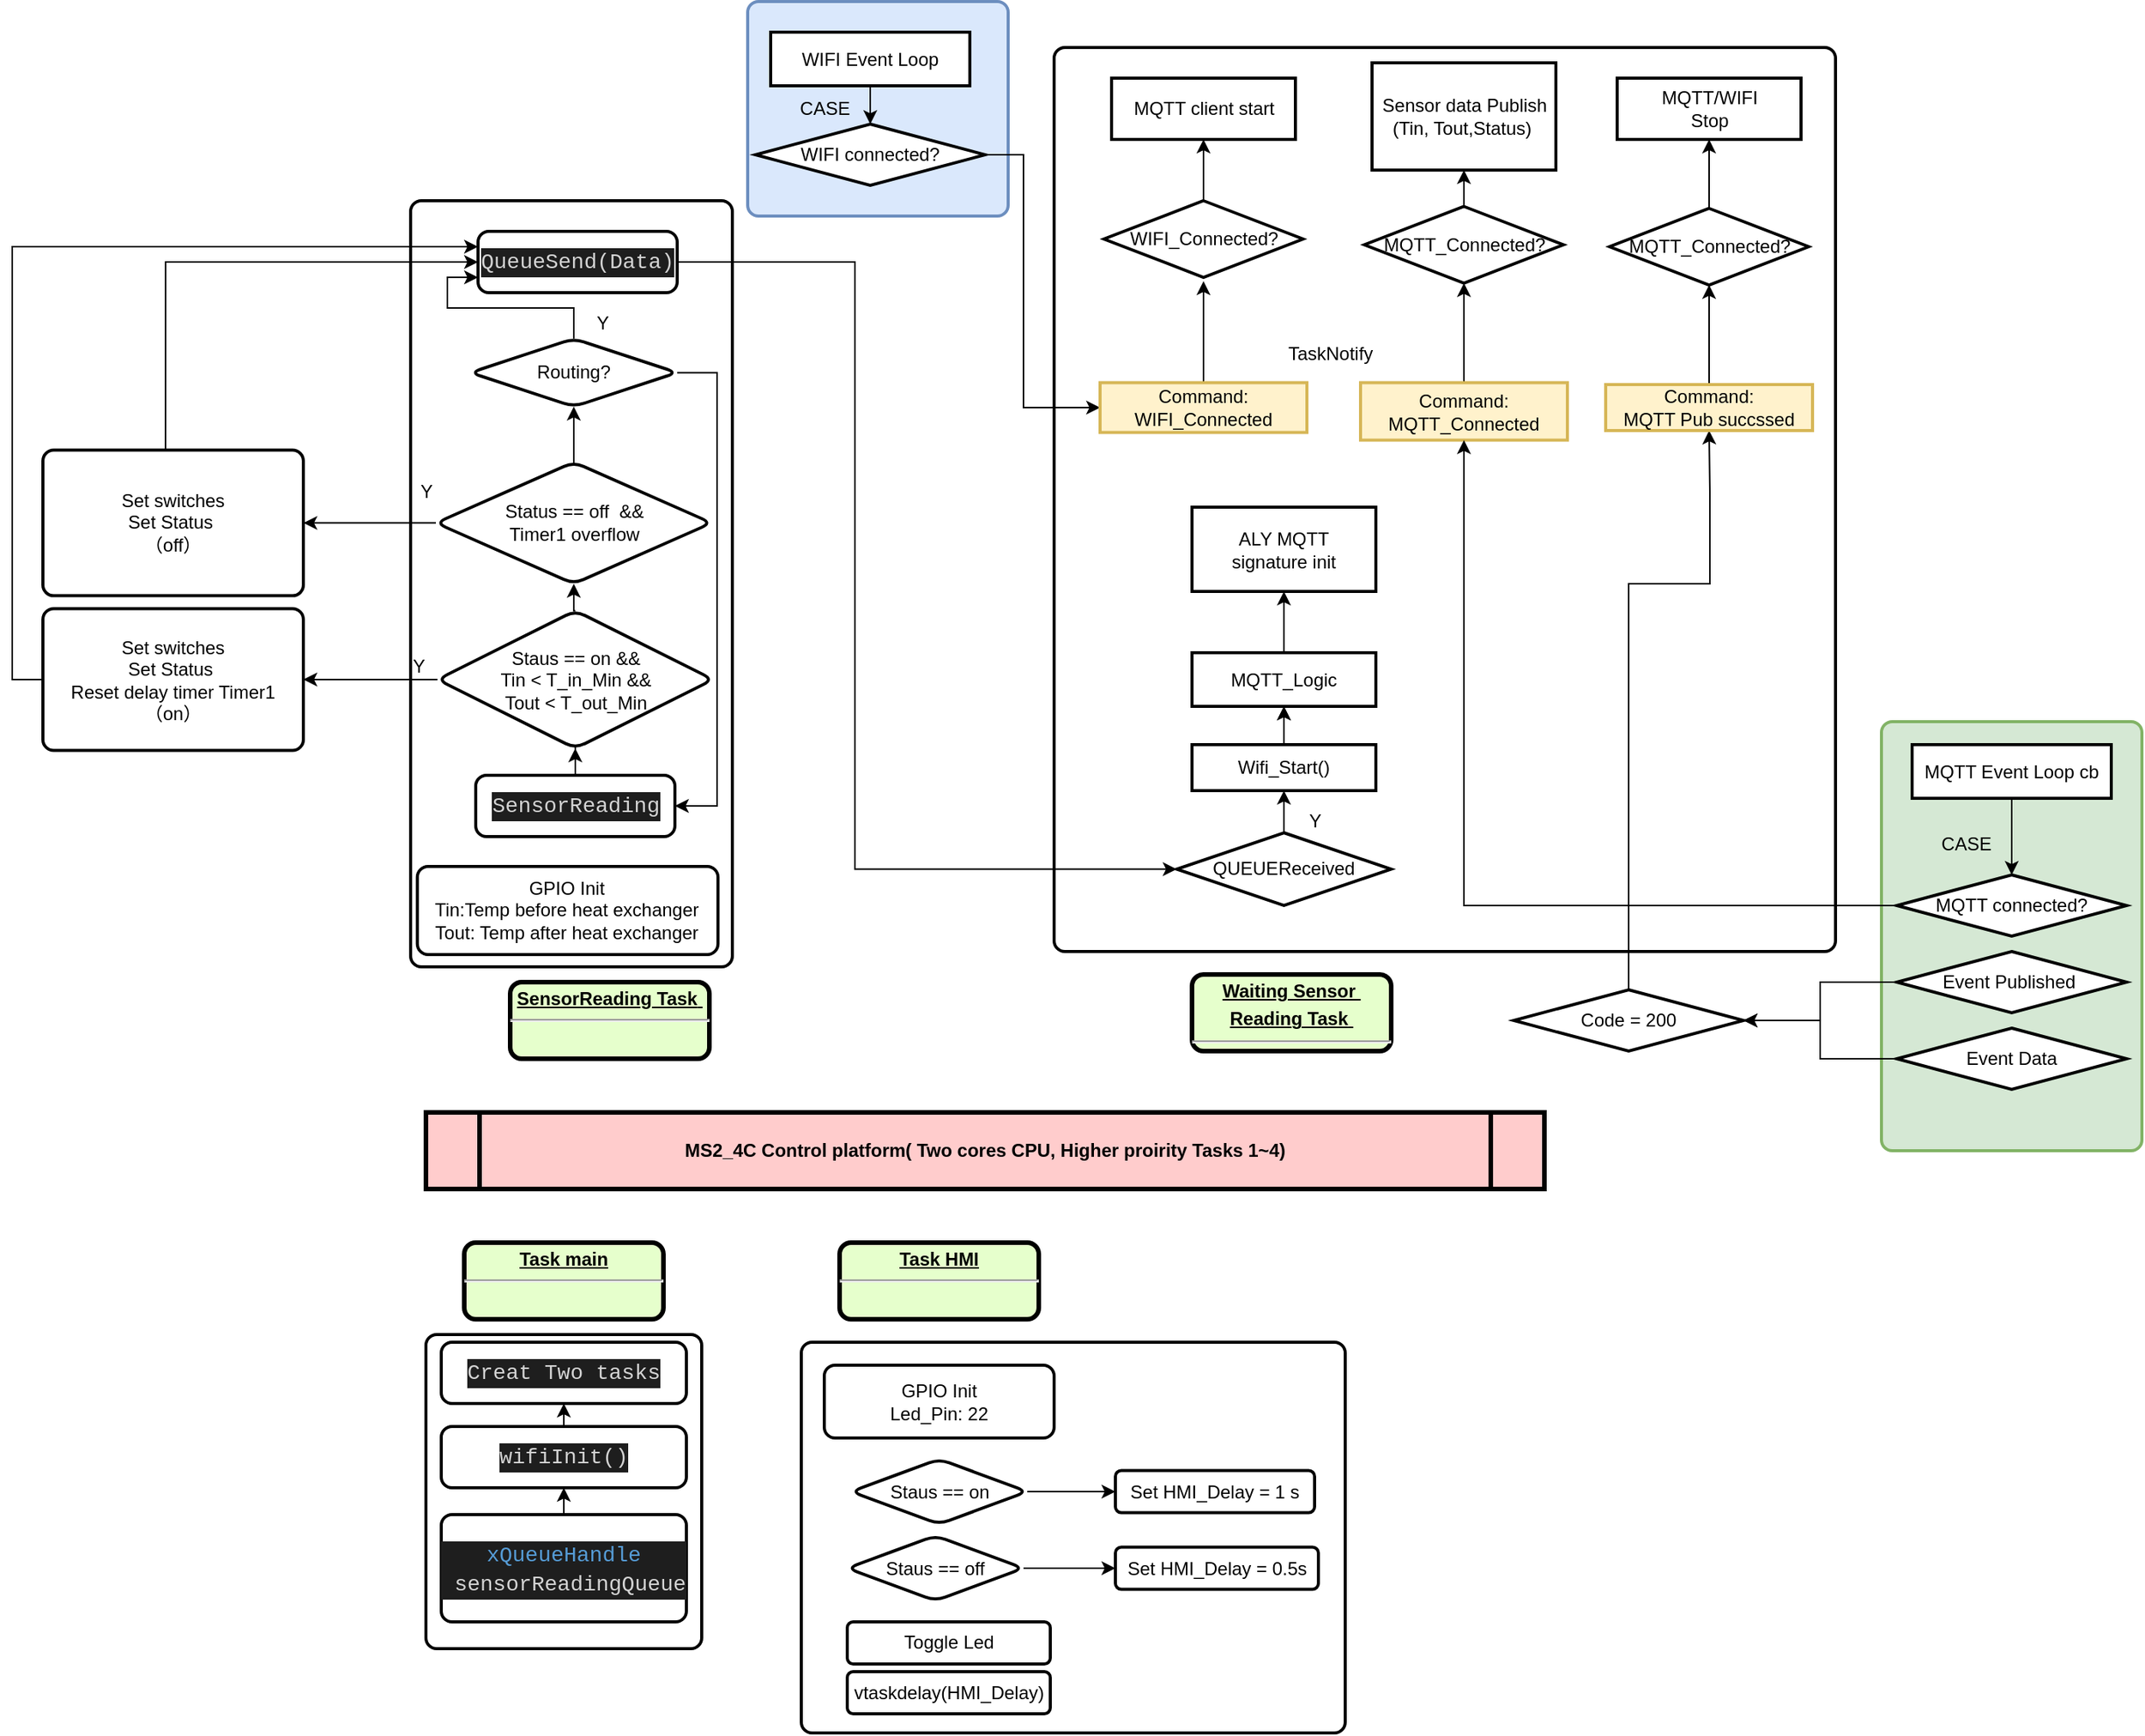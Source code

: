 <mxfile version="13.10.3" type="github">
  <diagram id="aIBNMCLB5vegAtX76ae7" name="Page-1">
    <mxGraphModel dx="2249" dy="794" grid="1" gridSize="10" guides="1" tooltips="1" connect="1" arrows="1" fold="1" page="1" pageScale="1" pageWidth="827" pageHeight="1169" math="0" shadow="0">
      <root>
        <mxCell id="0" />
        <mxCell id="1" parent="0" />
        <mxCell id="1z75fBFgBHhC1uhvndQV-83" value="" style="rounded=1;whiteSpace=wrap;html=1;absoluteArcSize=1;arcSize=14;strokeWidth=2;" parent="1" vertex="1">
          <mxGeometry x="240" y="150" width="210" height="500" as="geometry" />
        </mxCell>
        <mxCell id="1z75fBFgBHhC1uhvndQV-82" value="" style="rounded=1;whiteSpace=wrap;html=1;absoluteArcSize=1;arcSize=14;strokeWidth=2;" parent="1" vertex="1">
          <mxGeometry x="250" y="890" width="180" height="205" as="geometry" />
        </mxCell>
        <mxCell id="1z75fBFgBHhC1uhvndQV-54" value="" style="rounded=1;whiteSpace=wrap;html=1;absoluteArcSize=1;arcSize=14;strokeWidth=2;" parent="1" vertex="1">
          <mxGeometry x="660" y="50" width="510" height="590" as="geometry" />
        </mxCell>
        <mxCell id="1z75fBFgBHhC1uhvndQV-52" value="" style="rounded=1;whiteSpace=wrap;html=1;absoluteArcSize=1;arcSize=14;strokeWidth=2;fillColor=#d5e8d4;strokeColor=#82b366;" parent="1" vertex="1">
          <mxGeometry x="1200" y="490" width="170" height="280" as="geometry" />
        </mxCell>
        <mxCell id="1z75fBFgBHhC1uhvndQV-47" value="" style="rounded=1;whiteSpace=wrap;html=1;absoluteArcSize=1;arcSize=14;strokeWidth=2;fillColor=#dae8fc;strokeColor=#6c8ebf;" parent="1" vertex="1">
          <mxGeometry x="460" y="20" width="170" height="140" as="geometry" />
        </mxCell>
        <mxCell id="1z75fBFgBHhC1uhvndQV-1" value="MS2_4C Control platform( Two cores CPU, Higher proirity Tasks 1~4)" style="shape=process;whiteSpace=wrap;align=center;verticalAlign=middle;size=0.048;fontStyle=1;strokeWidth=3;fillColor=#FFCCCC" parent="1" vertex="1">
          <mxGeometry x="250" y="745" width="730" height="50" as="geometry" />
        </mxCell>
        <mxCell id="1z75fBFgBHhC1uhvndQV-2" value="&lt;p style=&quot;margin: 0px ; margin-top: 4px ; text-align: center ; text-decoration: underline&quot;&gt;&lt;strong&gt;&lt;strong&gt;Task&lt;/strong&gt;&amp;nbsp;main&lt;br&gt;&lt;/strong&gt;&lt;/p&gt;&lt;hr&gt;&lt;p style=&quot;margin: 0px ; margin-left: 8px&quot;&gt;&lt;br&gt;&lt;/p&gt;" style="verticalAlign=middle;align=center;overflow=fill;fontSize=12;fontFamily=Helvetica;html=1;rounded=1;fontStyle=1;strokeWidth=3;fillColor=#E6FFCC" parent="1" vertex="1">
          <mxGeometry x="275" y="830" width="130" height="50" as="geometry" />
        </mxCell>
        <mxCell id="1z75fBFgBHhC1uhvndQV-80" value="" style="edgeStyle=orthogonalEdgeStyle;rounded=0;orthogonalLoop=1;jettySize=auto;html=1;" parent="1" source="1z75fBFgBHhC1uhvndQV-3" target="1z75fBFgBHhC1uhvndQV-4" edge="1">
          <mxGeometry relative="1" as="geometry" />
        </mxCell>
        <mxCell id="1z75fBFgBHhC1uhvndQV-3" value="&lt;div style=&quot;color: rgb(212 , 212 , 212) ; background-color: rgb(30 , 30 , 30) ; font-family: &amp;#34;consolas&amp;#34; , &amp;#34;courier new&amp;#34; , monospace ; font-size: 14px ; line-height: 19px&quot;&gt;&lt;span style=&quot;color: #569cd6&quot;&gt;xQueueHandle&lt;/span&gt;&lt;/div&gt;&lt;div style=&quot;color: rgb(212 , 212 , 212) ; background-color: rgb(30 , 30 , 30) ; font-family: &amp;#34;consolas&amp;#34; , &amp;#34;courier new&amp;#34; , monospace ; font-size: 14px ; line-height: 19px&quot;&gt;&amp;nbsp;sensorReadingQueue&lt;/div&gt;" style="rounded=1;whiteSpace=wrap;html=1;absoluteArcSize=1;arcSize=14;strokeWidth=2;" parent="1" vertex="1">
          <mxGeometry x="260" y="1007.5" width="160" height="70" as="geometry" />
        </mxCell>
        <mxCell id="qpSUApoE_brRs-mtpVLS-2" value="" style="edgeStyle=orthogonalEdgeStyle;rounded=0;orthogonalLoop=1;jettySize=auto;html=1;" edge="1" parent="1" source="1z75fBFgBHhC1uhvndQV-4" target="qpSUApoE_brRs-mtpVLS-1">
          <mxGeometry relative="1" as="geometry" />
        </mxCell>
        <mxCell id="1z75fBFgBHhC1uhvndQV-4" value="&lt;div style=&quot;color: rgb(212 , 212 , 212) ; background-color: rgb(30 , 30 , 30) ; font-family: &amp;#34;consolas&amp;#34; , &amp;#34;courier new&amp;#34; , monospace ; font-size: 14px ; line-height: 19px&quot;&gt;wifiInit()&lt;/div&gt;" style="rounded=1;whiteSpace=wrap;html=1;absoluteArcSize=1;arcSize=14;strokeWidth=2;" parent="1" vertex="1">
          <mxGeometry x="260" y="950" width="160" height="40" as="geometry" />
        </mxCell>
        <mxCell id="qpSUApoE_brRs-mtpVLS-4" value="" style="edgeStyle=orthogonalEdgeStyle;rounded=0;orthogonalLoop=1;jettySize=auto;html=1;" edge="1" parent="1" source="1z75fBFgBHhC1uhvndQV-5" target="qpSUApoE_brRs-mtpVLS-3">
          <mxGeometry relative="1" as="geometry" />
        </mxCell>
        <mxCell id="1z75fBFgBHhC1uhvndQV-5" value="&lt;div style=&quot;color: rgb(212 , 212 , 212) ; background-color: rgb(30 , 30 , 30) ; font-family: &amp;#34;consolas&amp;#34; , &amp;#34;courier new&amp;#34; , monospace ; font-size: 14px ; line-height: 19px&quot;&gt;&lt;span style=&quot;font-family: &amp;#34;consolas&amp;#34; , &amp;#34;courier new&amp;#34; , monospace&quot;&gt;SensorReading&lt;/span&gt;&lt;/div&gt;" style="rounded=1;whiteSpace=wrap;html=1;absoluteArcSize=1;arcSize=14;strokeWidth=2;" parent="1" vertex="1">
          <mxGeometry x="282.5" y="525" width="130" height="40" as="geometry" />
        </mxCell>
        <mxCell id="1z75fBFgBHhC1uhvndQV-7" value="&lt;p style=&quot;margin: 0px ; margin-top: 4px ; text-align: center ; text-decoration: underline&quot;&gt;&lt;strong&gt;&lt;strong&gt;SensorReading Task&lt;/strong&gt;&amp;nbsp;&lt;br&gt;&lt;/strong&gt;&lt;/p&gt;&lt;hr&gt;&lt;p style=&quot;margin: 0px ; margin-left: 8px&quot;&gt;&lt;br&gt;&lt;/p&gt;" style="verticalAlign=middle;align=center;overflow=fill;fontSize=12;fontFamily=Helvetica;html=1;rounded=1;fontStyle=1;strokeWidth=3;fillColor=#E6FFCC" parent="1" vertex="1">
          <mxGeometry x="305" y="660" width="130" height="50" as="geometry" />
        </mxCell>
        <mxCell id="1z75fBFgBHhC1uhvndQV-81" value="" style="edgeStyle=orthogonalEdgeStyle;rounded=0;orthogonalLoop=1;jettySize=auto;html=1;entryX=0;entryY=0.5;entryDx=0;entryDy=0;entryPerimeter=0;exitX=1;exitY=0.5;exitDx=0;exitDy=0;" parent="1" source="1z75fBFgBHhC1uhvndQV-8" target="1z75fBFgBHhC1uhvndQV-10" edge="1">
          <mxGeometry relative="1" as="geometry">
            <Array as="points">
              <mxPoint x="530" y="190" />
              <mxPoint x="530" y="586" />
            </Array>
          </mxGeometry>
        </mxCell>
        <mxCell id="1z75fBFgBHhC1uhvndQV-8" value="&lt;div style=&quot;color: rgb(212 , 212 , 212) ; background-color: rgb(30 , 30 , 30) ; font-family: &amp;#34;consolas&amp;#34; , &amp;#34;courier new&amp;#34; , monospace ; font-size: 14px ; line-height: 19px&quot;&gt;&lt;span style=&quot;font-family: &amp;#34;consolas&amp;#34; , &amp;#34;courier new&amp;#34; , monospace&quot;&gt;QueueSend(Data)&lt;/span&gt;&lt;/div&gt;" style="rounded=1;whiteSpace=wrap;html=1;absoluteArcSize=1;arcSize=14;strokeWidth=2;" parent="1" vertex="1">
          <mxGeometry x="284" y="170" width="130" height="40" as="geometry" />
        </mxCell>
        <mxCell id="1z75fBFgBHhC1uhvndQV-9" value="&lt;p style=&quot;margin: 0px ; margin-top: 4px ; text-align: center ; text-decoration: underline&quot;&gt;&lt;strong&gt;&lt;strong&gt;Waiting Sensor&amp;nbsp;&lt;/strong&gt;&lt;/strong&gt;&lt;/p&gt;&lt;p style=&quot;margin: 0px ; margin-top: 4px ; text-align: center ; text-decoration: underline&quot;&gt;&lt;strong&gt;&lt;strong&gt;Reading Task&lt;/strong&gt;&amp;nbsp;&lt;br&gt;&lt;/strong&gt;&lt;/p&gt;&lt;hr&gt;&lt;p style=&quot;margin: 0px ; margin-left: 8px&quot;&gt;&lt;br&gt;&lt;/p&gt;" style="verticalAlign=middle;align=center;overflow=fill;fontSize=12;fontFamily=Helvetica;html=1;rounded=1;fontStyle=1;strokeWidth=3;fillColor=#E6FFCC" parent="1" vertex="1">
          <mxGeometry x="750" y="655" width="130" height="50" as="geometry" />
        </mxCell>
        <mxCell id="1z75fBFgBHhC1uhvndQV-12" value="" style="edgeStyle=orthogonalEdgeStyle;rounded=0;orthogonalLoop=1;jettySize=auto;html=1;" parent="1" source="1z75fBFgBHhC1uhvndQV-10" target="1z75fBFgBHhC1uhvndQV-11" edge="1">
          <mxGeometry relative="1" as="geometry" />
        </mxCell>
        <mxCell id="1z75fBFgBHhC1uhvndQV-32" value="" style="edgeStyle=orthogonalEdgeStyle;rounded=0;orthogonalLoop=1;jettySize=auto;html=1;" parent="1" source="1z75fBFgBHhC1uhvndQV-10" target="1z75fBFgBHhC1uhvndQV-13" edge="1">
          <mxGeometry relative="1" as="geometry" />
        </mxCell>
        <mxCell id="1z75fBFgBHhC1uhvndQV-10" value="QUEUEReceived" style="strokeWidth=2;html=1;shape=mxgraph.flowchart.decision;whiteSpace=wrap;" parent="1" vertex="1">
          <mxGeometry x="740" y="562.5" width="140" height="47.5" as="geometry" />
        </mxCell>
        <mxCell id="1z75fBFgBHhC1uhvndQV-14" value="" style="edgeStyle=orthogonalEdgeStyle;rounded=0;orthogonalLoop=1;jettySize=auto;html=1;" parent="1" source="1z75fBFgBHhC1uhvndQV-11" target="1z75fBFgBHhC1uhvndQV-13" edge="1">
          <mxGeometry relative="1" as="geometry" />
        </mxCell>
        <mxCell id="1z75fBFgBHhC1uhvndQV-18" value="" style="edgeStyle=orthogonalEdgeStyle;rounded=0;orthogonalLoop=1;jettySize=auto;html=1;exitX=1;exitY=0.5;exitDx=0;exitDy=0;" parent="1" source="1z75fBFgBHhC1uhvndQV-46" target="1z75fBFgBHhC1uhvndQV-17" edge="1">
          <mxGeometry relative="1" as="geometry">
            <Array as="points">
              <mxPoint x="640" y="120" />
              <mxPoint x="640" y="285" />
            </Array>
          </mxGeometry>
        </mxCell>
        <mxCell id="1z75fBFgBHhC1uhvndQV-11" value="Wifi_Start()" style="whiteSpace=wrap;html=1;strokeWidth=2;" parent="1" vertex="1">
          <mxGeometry x="750" y="505" width="120" height="30" as="geometry" />
        </mxCell>
        <mxCell id="1z75fBFgBHhC1uhvndQV-62" value="" style="edgeStyle=orthogonalEdgeStyle;rounded=0;orthogonalLoop=1;jettySize=auto;html=1;" parent="1" source="1z75fBFgBHhC1uhvndQV-13" target="1z75fBFgBHhC1uhvndQV-15" edge="1">
          <mxGeometry relative="1" as="geometry" />
        </mxCell>
        <mxCell id="1z75fBFgBHhC1uhvndQV-13" value="MQTT_Logic" style="whiteSpace=wrap;html=1;strokeWidth=2;" parent="1" vertex="1">
          <mxGeometry x="750" y="445" width="120" height="35" as="geometry" />
        </mxCell>
        <mxCell id="1z75fBFgBHhC1uhvndQV-15" value="ALY MQTT &lt;br&gt;signature init" style="whiteSpace=wrap;html=1;strokeWidth=2;" parent="1" vertex="1">
          <mxGeometry x="750" y="350" width="120" height="55" as="geometry" />
        </mxCell>
        <mxCell id="1z75fBFgBHhC1uhvndQV-61" value="" style="edgeStyle=orthogonalEdgeStyle;rounded=0;orthogonalLoop=1;jettySize=auto;html=1;" parent="1" source="1z75fBFgBHhC1uhvndQV-17" edge="1">
          <mxGeometry relative="1" as="geometry">
            <mxPoint x="757.5" y="202.5" as="targetPoint" />
          </mxGeometry>
        </mxCell>
        <mxCell id="1z75fBFgBHhC1uhvndQV-17" value="Command:&lt;br&gt;WIFI_Connected" style="whiteSpace=wrap;html=1;strokeWidth=2;fillColor=#fff2cc;strokeColor=#d6b656;" parent="1" vertex="1">
          <mxGeometry x="690" y="268.75" width="135" height="32.5" as="geometry" />
        </mxCell>
        <mxCell id="1z75fBFgBHhC1uhvndQV-22" value="" style="edgeStyle=orthogonalEdgeStyle;rounded=0;orthogonalLoop=1;jettySize=auto;html=1;" parent="1" source="1z75fBFgBHhC1uhvndQV-19" target="1z75fBFgBHhC1uhvndQV-21" edge="1">
          <mxGeometry relative="1" as="geometry" />
        </mxCell>
        <mxCell id="1z75fBFgBHhC1uhvndQV-19" value="WIFI_Connected?" style="rhombus;whiteSpace=wrap;html=1;strokeWidth=2;" parent="1" vertex="1">
          <mxGeometry x="692.5" y="150" width="130" height="50" as="geometry" />
        </mxCell>
        <mxCell id="1z75fBFgBHhC1uhvndQV-21" value="MQTT client start" style="whiteSpace=wrap;html=1;strokeWidth=2;" parent="1" vertex="1">
          <mxGeometry x="697.5" y="70" width="120" height="40" as="geometry" />
        </mxCell>
        <mxCell id="1z75fBFgBHhC1uhvndQV-65" value="" style="edgeStyle=orthogonalEdgeStyle;rounded=0;orthogonalLoop=1;jettySize=auto;html=1;entryX=0.5;entryY=1;entryDx=0;entryDy=0;" parent="1" source="1z75fBFgBHhC1uhvndQV-23" target="1z75fBFgBHhC1uhvndQV-67" edge="1">
          <mxGeometry relative="1" as="geometry" />
        </mxCell>
        <mxCell id="1z75fBFgBHhC1uhvndQV-23" value="Command:&lt;br&gt;MQTT_Connected" style="whiteSpace=wrap;html=1;strokeWidth=2;fillColor=#fff2cc;strokeColor=#d6b656;" parent="1" vertex="1">
          <mxGeometry x="860" y="268.75" width="135" height="37.5" as="geometry" />
        </mxCell>
        <mxCell id="1z75fBFgBHhC1uhvndQV-30" value="" style="edgeStyle=orthogonalEdgeStyle;rounded=0;orthogonalLoop=1;jettySize=auto;html=1;" parent="1" source="1z75fBFgBHhC1uhvndQV-25" target="1z75fBFgBHhC1uhvndQV-29" edge="1">
          <mxGeometry relative="1" as="geometry" />
        </mxCell>
        <mxCell id="1z75fBFgBHhC1uhvndQV-25" value="MQTT Event Loop cb" style="whiteSpace=wrap;html=1;strokeWidth=2;" parent="1" vertex="1">
          <mxGeometry x="1220" y="505" width="130" height="35" as="geometry" />
        </mxCell>
        <mxCell id="1z75fBFgBHhC1uhvndQV-64" value="" style="edgeStyle=orthogonalEdgeStyle;rounded=0;orthogonalLoop=1;jettySize=auto;html=1;entryX=0.5;entryY=1;entryDx=0;entryDy=0;" parent="1" source="1z75fBFgBHhC1uhvndQV-29" target="1z75fBFgBHhC1uhvndQV-23" edge="1">
          <mxGeometry relative="1" as="geometry">
            <mxPoint x="1085.0" y="607.5" as="targetPoint" />
          </mxGeometry>
        </mxCell>
        <mxCell id="1z75fBFgBHhC1uhvndQV-29" value="MQTT connected?" style="rhombus;whiteSpace=wrap;html=1;strokeWidth=2;" parent="1" vertex="1">
          <mxGeometry x="1210" y="590" width="150" height="40" as="geometry" />
        </mxCell>
        <mxCell id="1z75fBFgBHhC1uhvndQV-33" value="Y" style="text;html=1;align=center;verticalAlign=middle;resizable=0;points=[];autosize=1;" parent="1" vertex="1">
          <mxGeometry x="820" y="545" width="20" height="20" as="geometry" />
        </mxCell>
        <mxCell id="1z75fBFgBHhC1uhvndQV-35" value="Sensor data Publish&lt;br&gt;(Tin, Tout,Status)&amp;nbsp;" style="whiteSpace=wrap;html=1;strokeWidth=2;" parent="1" vertex="1">
          <mxGeometry x="867.5" y="60" width="120" height="70" as="geometry" />
        </mxCell>
        <mxCell id="1z75fBFgBHhC1uhvndQV-66" value="" style="edgeStyle=orthogonalEdgeStyle;rounded=0;orthogonalLoop=1;jettySize=auto;html=1;entryX=1;entryY=0.5;entryDx=0;entryDy=0;" parent="1" source="1z75fBFgBHhC1uhvndQV-37" target="1z75fBFgBHhC1uhvndQV-39" edge="1">
          <mxGeometry relative="1" as="geometry">
            <mxPoint x="1130" y="707" as="targetPoint" />
          </mxGeometry>
        </mxCell>
        <mxCell id="1z75fBFgBHhC1uhvndQV-37" value="Event Published&amp;nbsp;" style="rhombus;whiteSpace=wrap;html=1;strokeWidth=2;" parent="1" vertex="1">
          <mxGeometry x="1210" y="640" width="150" height="40" as="geometry" />
        </mxCell>
        <mxCell id="1z75fBFgBHhC1uhvndQV-40" value="" style="edgeStyle=orthogonalEdgeStyle;rounded=0;orthogonalLoop=1;jettySize=auto;html=1;" parent="1" source="1z75fBFgBHhC1uhvndQV-38" target="1z75fBFgBHhC1uhvndQV-39" edge="1">
          <mxGeometry relative="1" as="geometry" />
        </mxCell>
        <mxCell id="1z75fBFgBHhC1uhvndQV-38" value="Event Data" style="rhombus;whiteSpace=wrap;html=1;strokeWidth=2;" parent="1" vertex="1">
          <mxGeometry x="1210" y="690" width="150" height="40" as="geometry" />
        </mxCell>
        <mxCell id="1z75fBFgBHhC1uhvndQV-44" value="" style="edgeStyle=orthogonalEdgeStyle;rounded=0;orthogonalLoop=1;jettySize=auto;html=1;entryX=0.5;entryY=1;entryDx=0;entryDy=0;" parent="1" source="1z75fBFgBHhC1uhvndQV-39" target="1z75fBFgBHhC1uhvndQV-43" edge="1">
          <mxGeometry relative="1" as="geometry">
            <Array as="points">
              <mxPoint x="1035" y="400" />
              <mxPoint x="1088" y="400" />
              <mxPoint x="1088" y="340" />
            </Array>
          </mxGeometry>
        </mxCell>
        <mxCell id="1z75fBFgBHhC1uhvndQV-39" value="Code = 200" style="rhombus;whiteSpace=wrap;html=1;strokeWidth=2;" parent="1" vertex="1">
          <mxGeometry x="960" y="665" width="150" height="40" as="geometry" />
        </mxCell>
        <mxCell id="1z75fBFgBHhC1uhvndQV-70" value="" style="edgeStyle=orthogonalEdgeStyle;rounded=0;orthogonalLoop=1;jettySize=auto;html=1;" parent="1" source="1z75fBFgBHhC1uhvndQV-43" target="1z75fBFgBHhC1uhvndQV-69" edge="1">
          <mxGeometry relative="1" as="geometry" />
        </mxCell>
        <mxCell id="1z75fBFgBHhC1uhvndQV-43" value="Command:&lt;br&gt;MQTT Pub succssed" style="whiteSpace=wrap;html=1;strokeWidth=2;fillColor=#fff2cc;strokeColor=#d6b656;" parent="1" vertex="1">
          <mxGeometry x="1020" y="270" width="135" height="30" as="geometry" />
        </mxCell>
        <mxCell id="1z75fBFgBHhC1uhvndQV-48" value="" style="edgeStyle=orthogonalEdgeStyle;rounded=0;orthogonalLoop=1;jettySize=auto;html=1;" parent="1" source="1z75fBFgBHhC1uhvndQV-45" target="1z75fBFgBHhC1uhvndQV-46" edge="1">
          <mxGeometry relative="1" as="geometry" />
        </mxCell>
        <mxCell id="1z75fBFgBHhC1uhvndQV-45" value="WIFI Event Loop" style="whiteSpace=wrap;html=1;strokeWidth=2;" parent="1" vertex="1">
          <mxGeometry x="475" y="40" width="130" height="35" as="geometry" />
        </mxCell>
        <mxCell id="1z75fBFgBHhC1uhvndQV-46" value="WIFI connected?" style="rhombus;whiteSpace=wrap;html=1;strokeWidth=2;" parent="1" vertex="1">
          <mxGeometry x="465" y="100" width="150" height="40" as="geometry" />
        </mxCell>
        <mxCell id="1z75fBFgBHhC1uhvndQV-50" value="CASE" style="text;html=1;align=center;verticalAlign=middle;resizable=0;points=[];autosize=1;" parent="1" vertex="1">
          <mxGeometry x="485" y="80" width="50" height="20" as="geometry" />
        </mxCell>
        <mxCell id="1z75fBFgBHhC1uhvndQV-51" value="CASE" style="text;html=1;align=center;verticalAlign=middle;resizable=0;points=[];autosize=1;" parent="1" vertex="1">
          <mxGeometry x="1230" y="560" width="50" height="20" as="geometry" />
        </mxCell>
        <mxCell id="1z75fBFgBHhC1uhvndQV-55" value="TaskNotify" style="text;html=1;align=center;verticalAlign=middle;resizable=0;points=[];autosize=1;" parent="1" vertex="1">
          <mxGeometry x="805" y="240" width="70" height="20" as="geometry" />
        </mxCell>
        <mxCell id="1z75fBFgBHhC1uhvndQV-68" value="" style="edgeStyle=orthogonalEdgeStyle;rounded=0;orthogonalLoop=1;jettySize=auto;html=1;" parent="1" source="1z75fBFgBHhC1uhvndQV-67" target="1z75fBFgBHhC1uhvndQV-35" edge="1">
          <mxGeometry relative="1" as="geometry" />
        </mxCell>
        <mxCell id="1z75fBFgBHhC1uhvndQV-67" value="MQTT_Connected?" style="rhombus;whiteSpace=wrap;html=1;strokeWidth=2;" parent="1" vertex="1">
          <mxGeometry x="862.5" y="153.75" width="130" height="50" as="geometry" />
        </mxCell>
        <mxCell id="1z75fBFgBHhC1uhvndQV-72" value="" style="edgeStyle=orthogonalEdgeStyle;rounded=0;orthogonalLoop=1;jettySize=auto;html=1;" parent="1" source="1z75fBFgBHhC1uhvndQV-69" target="1z75fBFgBHhC1uhvndQV-71" edge="1">
          <mxGeometry relative="1" as="geometry" />
        </mxCell>
        <mxCell id="1z75fBFgBHhC1uhvndQV-69" value="MQTT_Connected?" style="rhombus;whiteSpace=wrap;html=1;strokeWidth=2;" parent="1" vertex="1">
          <mxGeometry x="1022.5" y="155" width="130" height="50" as="geometry" />
        </mxCell>
        <mxCell id="1z75fBFgBHhC1uhvndQV-71" value="MQTT/WIFI&lt;br&gt;Stop" style="whiteSpace=wrap;html=1;strokeWidth=2;" parent="1" vertex="1">
          <mxGeometry x="1027.5" y="70" width="120" height="40" as="geometry" />
        </mxCell>
        <mxCell id="1z75fBFgBHhC1uhvndQV-74" style="edgeStyle=orthogonalEdgeStyle;rounded=0;orthogonalLoop=1;jettySize=auto;html=1;exitX=0.5;exitY=1;exitDx=0;exitDy=0;" parent="1" source="1z75fBFgBHhC1uhvndQV-54" target="1z75fBFgBHhC1uhvndQV-54" edge="1">
          <mxGeometry relative="1" as="geometry" />
        </mxCell>
        <mxCell id="qpSUApoE_brRs-mtpVLS-1" value="&lt;div style=&quot;color: rgb(212 , 212 , 212) ; background-color: rgb(30 , 30 , 30) ; font-family: &amp;#34;consolas&amp;#34; , &amp;#34;courier new&amp;#34; , monospace ; font-size: 14px ; line-height: 19px&quot;&gt;Creat Two tasks&lt;/div&gt;" style="rounded=1;whiteSpace=wrap;html=1;absoluteArcSize=1;arcSize=14;strokeWidth=2;" vertex="1" parent="1">
          <mxGeometry x="260" y="895" width="160" height="40" as="geometry" />
        </mxCell>
        <mxCell id="qpSUApoE_brRs-mtpVLS-3" value="Staus == on &amp;amp;&amp;amp;&lt;br&gt;Tin &amp;lt; T_in_Min &amp;amp;&amp;amp;&lt;br&gt;Tout &amp;lt; T_out_Min" style="rhombus;whiteSpace=wrap;html=1;rounded=1;strokeWidth=2;arcSize=14;" vertex="1" parent="1">
          <mxGeometry x="257.5" y="417.58" width="180" height="89.84" as="geometry" />
        </mxCell>
        <mxCell id="qpSUApoE_brRs-mtpVLS-11" value="" style="edgeStyle=orthogonalEdgeStyle;rounded=0;orthogonalLoop=1;jettySize=auto;html=1;entryX=1;entryY=0.5;entryDx=0;entryDy=0;exitX=0;exitY=0.5;exitDx=0;exitDy=0;" edge="1" parent="1" source="qpSUApoE_brRs-mtpVLS-3" target="qpSUApoE_brRs-mtpVLS-12">
          <mxGeometry relative="1" as="geometry">
            <mxPoint x="280.03" y="402.2" as="sourcePoint" />
            <mxPoint x="205" y="395" as="targetPoint" />
          </mxGeometry>
        </mxCell>
        <mxCell id="qpSUApoE_brRs-mtpVLS-13" value="" style="edgeStyle=orthogonalEdgeStyle;rounded=0;orthogonalLoop=1;jettySize=auto;html=1;" edge="1" parent="1" target="qpSUApoE_brRs-mtpVLS-7">
          <mxGeometry relative="1" as="geometry">
            <mxPoint x="347.5" y="380" as="sourcePoint" />
          </mxGeometry>
        </mxCell>
        <mxCell id="qpSUApoE_brRs-mtpVLS-8" value="" style="edgeStyle=orthogonalEdgeStyle;rounded=0;orthogonalLoop=1;jettySize=auto;html=1;entryX=1;entryY=0.5;entryDx=0;entryDy=0;exitX=1;exitY=0.5;exitDx=0;exitDy=0;" edge="1" parent="1" source="qpSUApoE_brRs-mtpVLS-7" target="1z75fBFgBHhC1uhvndQV-5">
          <mxGeometry relative="1" as="geometry">
            <Array as="points">
              <mxPoint x="440" y="262" />
              <mxPoint x="440" y="545" />
            </Array>
          </mxGeometry>
        </mxCell>
        <mxCell id="qpSUApoE_brRs-mtpVLS-9" value="" style="edgeStyle=orthogonalEdgeStyle;rounded=0;orthogonalLoop=1;jettySize=auto;html=1;entryX=0;entryY=0.75;entryDx=0;entryDy=0;" edge="1" parent="1" source="qpSUApoE_brRs-mtpVLS-7" target="1z75fBFgBHhC1uhvndQV-8">
          <mxGeometry relative="1" as="geometry" />
        </mxCell>
        <mxCell id="qpSUApoE_brRs-mtpVLS-7" value="Routing?" style="rhombus;whiteSpace=wrap;html=1;rounded=1;strokeWidth=2;arcSize=14;" vertex="1" parent="1">
          <mxGeometry x="279" y="240" width="135" height="44.38" as="geometry" />
        </mxCell>
        <mxCell id="qpSUApoE_brRs-mtpVLS-26" value="" style="edgeStyle=orthogonalEdgeStyle;rounded=0;orthogonalLoop=1;jettySize=auto;html=1;entryX=0;entryY=0.25;entryDx=0;entryDy=0;exitX=0;exitY=0.5;exitDx=0;exitDy=0;" edge="1" parent="1" source="qpSUApoE_brRs-mtpVLS-12" target="1z75fBFgBHhC1uhvndQV-8">
          <mxGeometry relative="1" as="geometry">
            <mxPoint x="-70" y="170" as="targetPoint" />
          </mxGeometry>
        </mxCell>
        <mxCell id="qpSUApoE_brRs-mtpVLS-12" value="Set switches&lt;br&gt;Set Status&amp;nbsp;&lt;br&gt;Reset delay timer Timer1&lt;br&gt;（on）" style="rounded=1;whiteSpace=wrap;html=1;absoluteArcSize=1;arcSize=14;strokeWidth=2;" vertex="1" parent="1">
          <mxGeometry y="416.25" width="170" height="92.5" as="geometry" />
        </mxCell>
        <mxCell id="qpSUApoE_brRs-mtpVLS-15" value="Y" style="text;html=1;align=center;verticalAlign=middle;resizable=0;points=[];autosize=1;" vertex="1" parent="1">
          <mxGeometry x="355" y="220" width="20" height="20" as="geometry" />
        </mxCell>
        <mxCell id="qpSUApoE_brRs-mtpVLS-16" value="Y" style="text;html=1;align=center;verticalAlign=middle;resizable=0;points=[];autosize=1;" vertex="1" parent="1">
          <mxGeometry x="240" y="330" width="20" height="20" as="geometry" />
        </mxCell>
        <mxCell id="qpSUApoE_brRs-mtpVLS-17" value="Y" style="text;html=1;align=center;verticalAlign=middle;resizable=0;points=[];autosize=1;" vertex="1" parent="1">
          <mxGeometry x="235" y="443.75" width="20" height="20" as="geometry" />
        </mxCell>
        <mxCell id="qpSUApoE_brRs-mtpVLS-18" value="GPIO Init&lt;br&gt;Tin:Temp before heat exchanger&lt;br&gt;Tout: Temp after heat exchanger" style="rounded=1;whiteSpace=wrap;html=1;absoluteArcSize=1;arcSize=14;strokeWidth=2;" vertex="1" parent="1">
          <mxGeometry x="244.38" y="584.5" width="196.25" height="57.5" as="geometry" />
        </mxCell>
        <mxCell id="qpSUApoE_brRs-mtpVLS-22" value="" style="edgeStyle=orthogonalEdgeStyle;rounded=0;orthogonalLoop=1;jettySize=auto;html=1;" edge="1" parent="1" source="qpSUApoE_brRs-mtpVLS-20" target="qpSUApoE_brRs-mtpVLS-21">
          <mxGeometry relative="1" as="geometry" />
        </mxCell>
        <mxCell id="qpSUApoE_brRs-mtpVLS-20" value="Status == off&amp;nbsp; &amp;amp;&amp;amp;&lt;br&gt;Timer1 overflow" style="rhombus;whiteSpace=wrap;html=1;rounded=1;strokeWidth=2;arcSize=14;" vertex="1" parent="1">
          <mxGeometry x="256.5" y="320.62" width="180" height="79.38" as="geometry" />
        </mxCell>
        <mxCell id="qpSUApoE_brRs-mtpVLS-24" value="" style="edgeStyle=orthogonalEdgeStyle;rounded=0;orthogonalLoop=1;jettySize=auto;html=1;entryX=0;entryY=0.5;entryDx=0;entryDy=0;exitX=0.471;exitY=0;exitDx=0;exitDy=0;exitPerimeter=0;" edge="1" parent="1" source="qpSUApoE_brRs-mtpVLS-21" target="1z75fBFgBHhC1uhvndQV-8">
          <mxGeometry relative="1" as="geometry">
            <mxPoint x="85" y="202.5" as="targetPoint" />
          </mxGeometry>
        </mxCell>
        <mxCell id="qpSUApoE_brRs-mtpVLS-21" value="Set switches&lt;br&gt;Set Status&amp;nbsp;&lt;br&gt;（off）&lt;br&gt;" style="rounded=1;whiteSpace=wrap;html=1;absoluteArcSize=1;arcSize=14;strokeWidth=2;" vertex="1" parent="1">
          <mxGeometry y="312.81" width="170" height="95" as="geometry" />
        </mxCell>
        <mxCell id="qpSUApoE_brRs-mtpVLS-28" value="" style="edgeStyle=orthogonalEdgeStyle;rounded=0;orthogonalLoop=1;jettySize=auto;html=1;exitX=0.5;exitY=0;exitDx=0;exitDy=0;entryX=0.5;entryY=1;entryDx=0;entryDy=0;" edge="1" parent="1" source="qpSUApoE_brRs-mtpVLS-3" target="qpSUApoE_brRs-mtpVLS-20">
          <mxGeometry relative="1" as="geometry">
            <mxPoint x="357.5" y="390" as="sourcePoint" />
            <mxPoint x="356.5" y="294.38" as="targetPoint" />
          </mxGeometry>
        </mxCell>
        <mxCell id="qpSUApoE_brRs-mtpVLS-29" value="&lt;p style=&quot;margin: 0px ; margin-top: 4px ; text-align: center ; text-decoration: underline&quot;&gt;&lt;strong&gt;&lt;strong&gt;Task&lt;/strong&gt;&amp;nbsp;HMI&lt;br&gt;&lt;/strong&gt;&lt;/p&gt;&lt;hr&gt;&lt;p style=&quot;margin: 0px ; margin-left: 8px&quot;&gt;&lt;br&gt;&lt;/p&gt;" style="verticalAlign=middle;align=center;overflow=fill;fontSize=12;fontFamily=Helvetica;html=1;rounded=1;fontStyle=1;strokeWidth=3;fillColor=#E6FFCC" vertex="1" parent="1">
          <mxGeometry x="520" y="830" width="130" height="50" as="geometry" />
        </mxCell>
        <mxCell id="qpSUApoE_brRs-mtpVLS-30" value="" style="rounded=1;whiteSpace=wrap;html=1;absoluteArcSize=1;arcSize=14;strokeWidth=2;" vertex="1" parent="1">
          <mxGeometry x="495" y="895" width="355" height="255" as="geometry" />
        </mxCell>
        <mxCell id="qpSUApoE_brRs-mtpVLS-36" value="GPIO Init&lt;br&gt;Led_Pin: 22&lt;br&gt;" style="rounded=1;whiteSpace=wrap;html=1;absoluteArcSize=1;arcSize=14;strokeWidth=2;" vertex="1" parent="1">
          <mxGeometry x="510" y="910" width="150" height="47.5" as="geometry" />
        </mxCell>
        <mxCell id="qpSUApoE_brRs-mtpVLS-39" value="" style="edgeStyle=orthogonalEdgeStyle;rounded=0;orthogonalLoop=1;jettySize=auto;html=1;" edge="1" parent="1" source="qpSUApoE_brRs-mtpVLS-37" target="qpSUApoE_brRs-mtpVLS-38">
          <mxGeometry relative="1" as="geometry" />
        </mxCell>
        <mxCell id="qpSUApoE_brRs-mtpVLS-37" value="Staus == on" style="rhombus;whiteSpace=wrap;html=1;rounded=1;strokeWidth=2;arcSize=14;" vertex="1" parent="1">
          <mxGeometry x="527.5" y="971.25" width="115" height="42.5" as="geometry" />
        </mxCell>
        <mxCell id="qpSUApoE_brRs-mtpVLS-38" value="Set HMI_Delay = 1 s" style="whiteSpace=wrap;html=1;rounded=1;strokeWidth=2;arcSize=14;" vertex="1" parent="1">
          <mxGeometry x="700" y="978.75" width="130" height="27.5" as="geometry" />
        </mxCell>
        <mxCell id="qpSUApoE_brRs-mtpVLS-40" value="" style="edgeStyle=orthogonalEdgeStyle;rounded=0;orthogonalLoop=1;jettySize=auto;html=1;" edge="1" parent="1" source="qpSUApoE_brRs-mtpVLS-41" target="qpSUApoE_brRs-mtpVLS-42">
          <mxGeometry relative="1" as="geometry" />
        </mxCell>
        <mxCell id="qpSUApoE_brRs-mtpVLS-41" value="Staus == off" style="rhombus;whiteSpace=wrap;html=1;rounded=1;strokeWidth=2;arcSize=14;" vertex="1" parent="1">
          <mxGeometry x="525" y="1021.25" width="115" height="42.5" as="geometry" />
        </mxCell>
        <mxCell id="qpSUApoE_brRs-mtpVLS-42" value="Set HMI_Delay = 0.5s" style="whiteSpace=wrap;html=1;rounded=1;strokeWidth=2;arcSize=14;" vertex="1" parent="1">
          <mxGeometry x="700" y="1028.75" width="132.5" height="27.5" as="geometry" />
        </mxCell>
        <mxCell id="qpSUApoE_brRs-mtpVLS-43" value="Toggle Led" style="whiteSpace=wrap;html=1;rounded=1;strokeWidth=2;arcSize=14;" vertex="1" parent="1">
          <mxGeometry x="525" y="1077.5" width="132.5" height="27.5" as="geometry" />
        </mxCell>
        <mxCell id="qpSUApoE_brRs-mtpVLS-44" value="vtaskdelay(HMI_Delay)" style="whiteSpace=wrap;html=1;rounded=1;strokeWidth=2;arcSize=14;" vertex="1" parent="1">
          <mxGeometry x="525" y="1110" width="132.5" height="27.5" as="geometry" />
        </mxCell>
      </root>
    </mxGraphModel>
  </diagram>
</mxfile>
